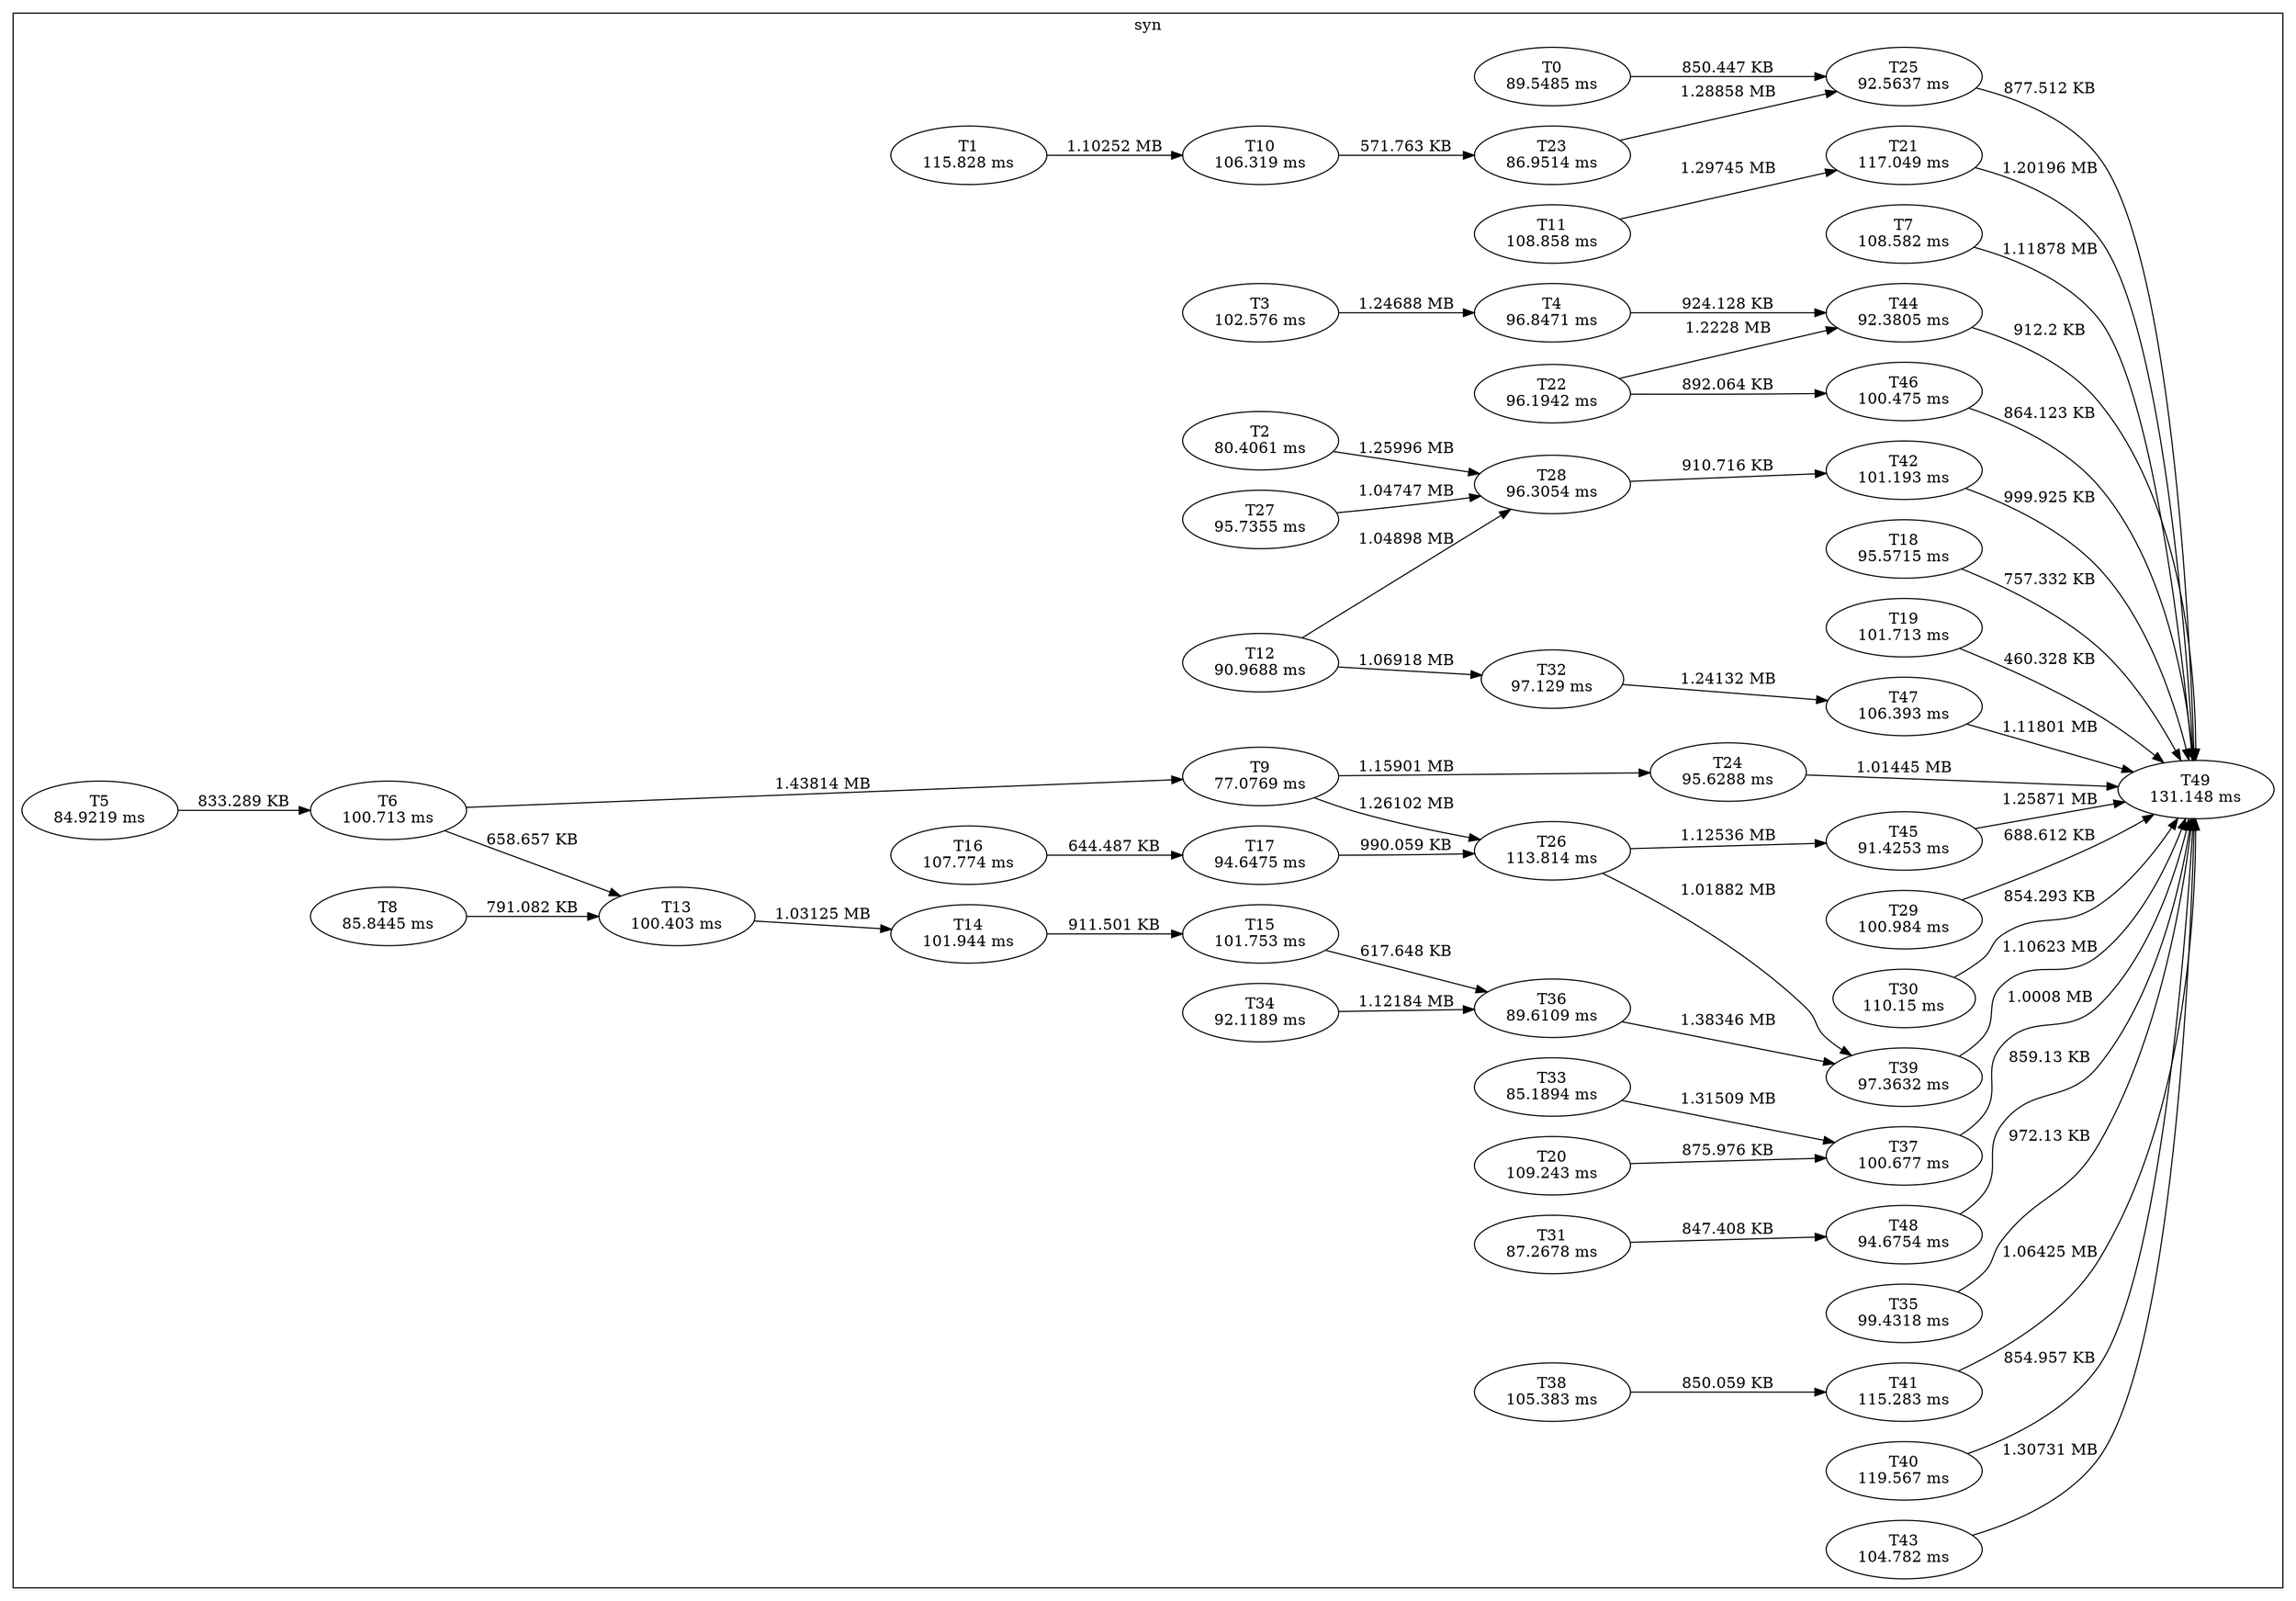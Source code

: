 digraph W0{
rankdir="LR"
subgraph cluster_0{
label="syn"
    T0x0 [label=<T0<BR />89.5485 ms>];
    T0x1 [label=<T1<BR />115.828 ms>];
    T0x2 [label=<T2<BR />80.4061 ms>];
    T0x3 [label=<T3<BR />102.576 ms>];
    T0x4 [label=<T4<BR />96.8471 ms>];
    T0x5 [label=<T5<BR />84.9219 ms>];
    T0x6 [label=<T6<BR />100.713 ms>];
    T0x7 [label=<T7<BR />108.582 ms>];
    T0x8 [label=<T8<BR />85.8445 ms>];
    T0x9 [label=<T9<BR />77.0769 ms>];
    T0x10 [label=<T10<BR />106.319 ms>];
    T0x11 [label=<T11<BR />108.858 ms>];
    T0x12 [label=<T12<BR />90.9688 ms>];
    T0x13 [label=<T13<BR />100.403 ms>];
    T0x14 [label=<T14<BR />101.944 ms>];
    T0x15 [label=<T15<BR />101.753 ms>];
    T0x16 [label=<T16<BR />107.774 ms>];
    T0x17 [label=<T17<BR />94.6475 ms>];
    T0x18 [label=<T18<BR />95.5715 ms>];
    T0x19 [label=<T19<BR />101.713 ms>];
    T0x20 [label=<T20<BR />109.243 ms>];
    T0x21 [label=<T21<BR />117.049 ms>];
    T0x22 [label=<T22<BR />96.1942 ms>];
    T0x23 [label=<T23<BR />86.9514 ms>];
    T0x24 [label=<T24<BR />95.6288 ms>];
    T0x25 [label=<T25<BR />92.5637 ms>];
    T0x26 [label=<T26<BR />113.814 ms>];
    T0x27 [label=<T27<BR />95.7355 ms>];
    T0x28 [label=<T28<BR />96.3054 ms>];
    T0x29 [label=<T29<BR />100.984 ms>];
    T0x30 [label=<T30<BR />110.15 ms>];
    T0x31 [label=<T31<BR />87.2678 ms>];
    T0x32 [label=<T32<BR />97.129 ms>];
    T0x33 [label=<T33<BR />85.1894 ms>];
    T0x34 [label=<T34<BR />92.1189 ms>];
    T0x35 [label=<T35<BR />99.4318 ms>];
    T0x36 [label=<T36<BR />89.6109 ms>];
    T0x37 [label=<T37<BR />100.677 ms>];
    T0x38 [label=<T38<BR />105.383 ms>];
    T0x39 [label=<T39<BR />97.3632 ms>];
    T0x40 [label=<T40<BR />119.567 ms>];
    T0x41 [label=<T41<BR />115.283 ms>];
    T0x42 [label=<T42<BR />101.193 ms>];
    T0x43 [label=<T43<BR />104.782 ms>];
    T0x44 [label=<T44<BR />92.3805 ms>];
    T0x45 [label=<T45<BR />91.4253 ms>];
    T0x46 [label=<T46<BR />100.475 ms>];
    T0x47 [label=<T47<BR />106.393 ms>];
    T0x48 [label=<T48<BR />94.6754 ms>];
    T0x49 [label=<T49<BR />131.148 ms>];
    T0x0 -> T0x25 [label=<850.447 KB>]
    T0x1 -> T0x10 [label=<1.10252 MB>]
    T0x2 -> T0x28 [label=<1.25996 MB>]
    T0x3 -> T0x4 [label=<1.24688 MB>]
    T0x4 -> T0x44 [label=<924.128 KB>]
    T0x5 -> T0x6 [label=<833.289 KB>]
    T0x6 -> T0x9 [label=<1.43814 MB>]
    T0x6 -> T0x13 [label=<658.657 KB>]
    T0x7 -> T0x49 [label=<1.11878 MB>]
    T0x8 -> T0x13 [label=<791.082 KB>]
    T0x9 -> T0x24 [label=<1.15901 MB>]
    T0x9 -> T0x26 [label=<1.26102 MB>]
    T0x10 -> T0x23 [label=<571.763 KB>]
    T0x11 -> T0x21 [label=<1.29745 MB>]
    T0x12 -> T0x28 [label=<1.04898 MB>]
    T0x12 -> T0x32 [label=<1.06918 MB>]
    T0x13 -> T0x14 [label=<1.03125 MB>]
    T0x14 -> T0x15 [label=<911.501 KB>]
    T0x15 -> T0x36 [label=<617.648 KB>]
    T0x16 -> T0x17 [label=<644.487 KB>]
    T0x17 -> T0x26 [label=<990.059 KB>]
    T0x18 -> T0x49 [label=<757.332 KB>]
    T0x19 -> T0x49 [label=<460.328 KB>]
    T0x20 -> T0x37 [label=<875.976 KB>]
    T0x21 -> T0x49 [label=<1.20196 MB>]
    T0x22 -> T0x44 [label=<1.2228 MB>]
    T0x22 -> T0x46 [label=<892.064 KB>]
    T0x23 -> T0x25 [label=<1.28858 MB>]
    T0x24 -> T0x49 [label=<1.01445 MB>]
    T0x25 -> T0x49 [label=<877.512 KB>]
    T0x26 -> T0x39 [label=<1.01882 MB>]
    T0x26 -> T0x45 [label=<1.12536 MB>]
    T0x27 -> T0x28 [label=<1.04747 MB>]
    T0x28 -> T0x42 [label=<910.716 KB>]
    T0x29 -> T0x49 [label=<688.612 KB>]
    T0x30 -> T0x49 [label=<854.293 KB>]
    T0x31 -> T0x48 [label=<847.408 KB>]
    T0x32 -> T0x47 [label=<1.24132 MB>]
    T0x33 -> T0x37 [label=<1.31509 MB>]
    T0x34 -> T0x36 [label=<1.12184 MB>]
    T0x35 -> T0x49 [label=<972.13 KB>]
    T0x36 -> T0x39 [label=<1.38346 MB>]
    T0x37 -> T0x49 [label=<1.0008 MB>]
    T0x38 -> T0x41 [label=<850.059 KB>]
    T0x39 -> T0x49 [label=<1.10623 MB>]
    T0x40 -> T0x49 [label=<854.957 KB>]
    T0x41 -> T0x49 [label=<1.06425 MB>]
    T0x42 -> T0x49 [label=<999.925 KB>]
    T0x43 -> T0x49 [label=<1.30731 MB>]
    T0x44 -> T0x49 [label=<912.2 KB>]
    T0x45 -> T0x49 [label=<1.25871 MB>]
    T0x46 -> T0x49 [label=<864.123 KB>]
    T0x47 -> T0x49 [label=<1.11801 MB>]
    T0x48 -> T0x49 [label=<859.13 KB>]
}
}

